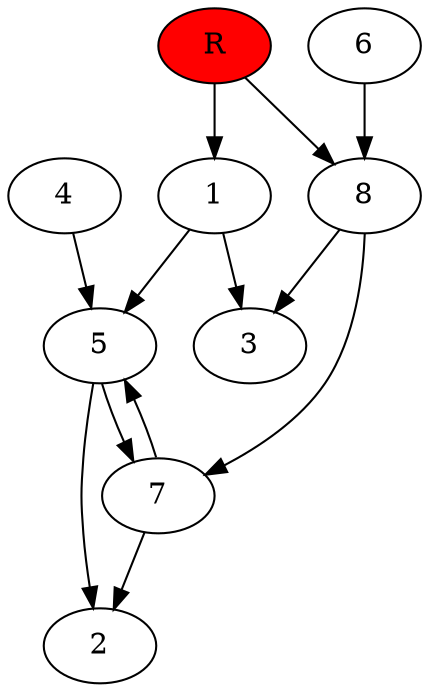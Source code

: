 digraph prb33315 {
	1
	2
	3
	4
	5
	6
	7
	8
	R [fillcolor="#ff0000" style=filled]
	1 -> 3
	1 -> 5
	4 -> 5
	5 -> 2
	5 -> 7
	6 -> 8
	7 -> 2
	7 -> 5
	8 -> 3
	8 -> 7
	R -> 1
	R -> 8
}

